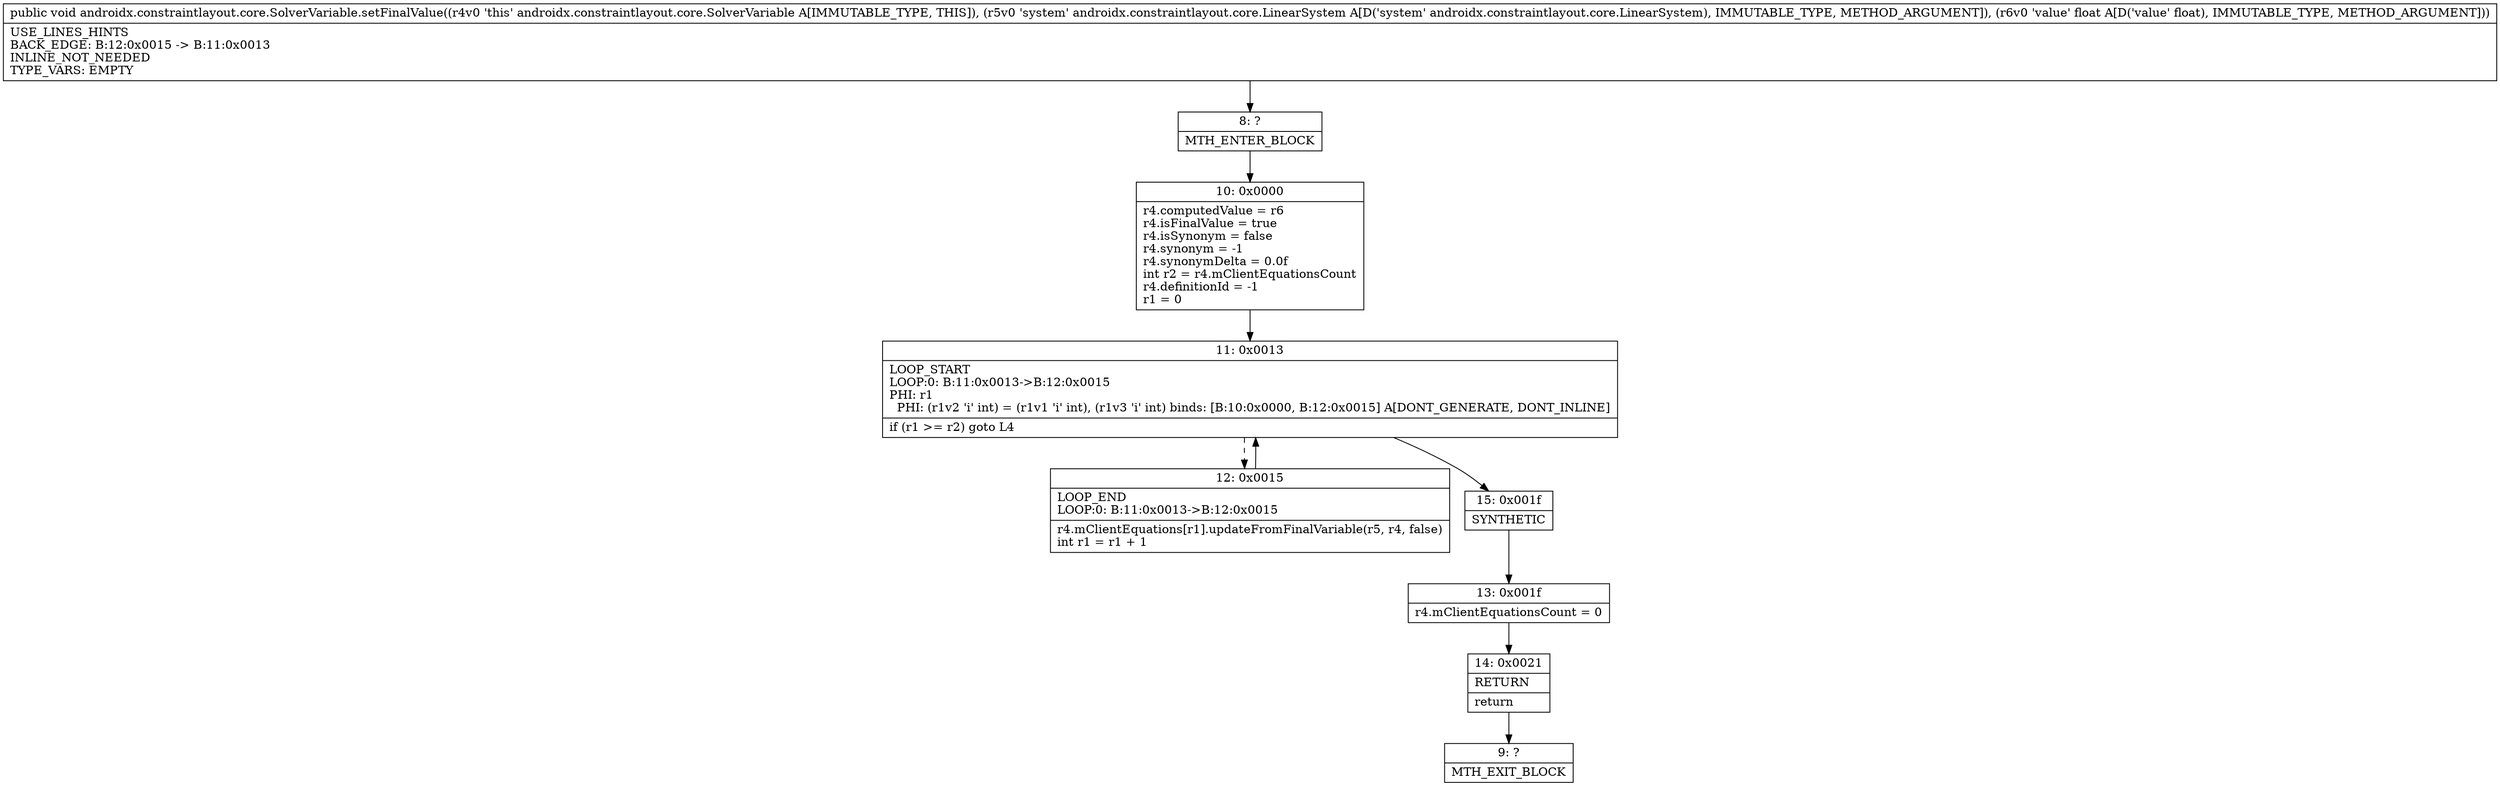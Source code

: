 digraph "CFG forandroidx.constraintlayout.core.SolverVariable.setFinalValue(Landroidx\/constraintlayout\/core\/LinearSystem;F)V" {
Node_8 [shape=record,label="{8\:\ ?|MTH_ENTER_BLOCK\l}"];
Node_10 [shape=record,label="{10\:\ 0x0000|r4.computedValue = r6\lr4.isFinalValue = true\lr4.isSynonym = false\lr4.synonym = \-1\lr4.synonymDelta = 0.0f\lint r2 = r4.mClientEquationsCount\lr4.definitionId = \-1\lr1 = 0\l}"];
Node_11 [shape=record,label="{11\:\ 0x0013|LOOP_START\lLOOP:0: B:11:0x0013\-\>B:12:0x0015\lPHI: r1 \l  PHI: (r1v2 'i' int) = (r1v1 'i' int), (r1v3 'i' int) binds: [B:10:0x0000, B:12:0x0015] A[DONT_GENERATE, DONT_INLINE]\l|if (r1 \>= r2) goto L4\l}"];
Node_12 [shape=record,label="{12\:\ 0x0015|LOOP_END\lLOOP:0: B:11:0x0013\-\>B:12:0x0015\l|r4.mClientEquations[r1].updateFromFinalVariable(r5, r4, false)\lint r1 = r1 + 1\l}"];
Node_15 [shape=record,label="{15\:\ 0x001f|SYNTHETIC\l}"];
Node_13 [shape=record,label="{13\:\ 0x001f|r4.mClientEquationsCount = 0\l}"];
Node_14 [shape=record,label="{14\:\ 0x0021|RETURN\l|return\l}"];
Node_9 [shape=record,label="{9\:\ ?|MTH_EXIT_BLOCK\l}"];
MethodNode[shape=record,label="{public void androidx.constraintlayout.core.SolverVariable.setFinalValue((r4v0 'this' androidx.constraintlayout.core.SolverVariable A[IMMUTABLE_TYPE, THIS]), (r5v0 'system' androidx.constraintlayout.core.LinearSystem A[D('system' androidx.constraintlayout.core.LinearSystem), IMMUTABLE_TYPE, METHOD_ARGUMENT]), (r6v0 'value' float A[D('value' float), IMMUTABLE_TYPE, METHOD_ARGUMENT]))  | USE_LINES_HINTS\lBACK_EDGE: B:12:0x0015 \-\> B:11:0x0013\lINLINE_NOT_NEEDED\lTYPE_VARS: EMPTY\l}"];
MethodNode -> Node_8;Node_8 -> Node_10;
Node_10 -> Node_11;
Node_11 -> Node_12[style=dashed];
Node_11 -> Node_15;
Node_12 -> Node_11;
Node_15 -> Node_13;
Node_13 -> Node_14;
Node_14 -> Node_9;
}

